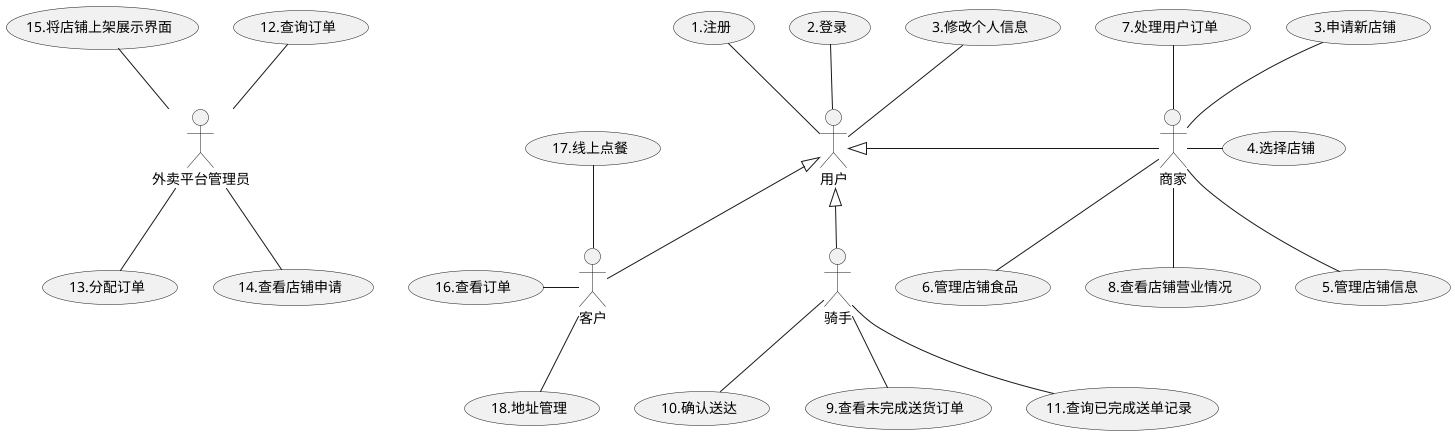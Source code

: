 @startuml
'https://plantuml.com/use-case-diagram
top to bottom direction



用户 -up- (3.修改个人信息)
用户 -up- (2.登录)
用户 -up- (1.注册)

骑手 -- (11.查询已完成送单记录)
骑手 -- (10.确认送达)
骑手 -- (9.查看未完成送货订单)

骑手 -up-|> 用户


:商家: as business
business -left-|> 用户

(3.申请新店铺) as (申请新店铺)
(6.管理店铺食品) as (管理店铺食品)
(7.处理用户订单) as (接单)
(8.查看店铺营业情况) as (查看店铺营业情况)
(4.选择店铺) as (选择店铺)
(5.管理店铺信息) as (管理店铺信息)

business -right- (选择店铺)
business -up- (申请新店铺)
business -- (管理店铺信息)
business -down- (管理店铺食品)
business -up- (接单)
business -down- (查看店铺营业情况)

客户 -up-|>用户
客户 -left-(16.查看订单)
客户 -up-(17.线上点餐)
客户 --(18.地址管理)

外卖平台管理员 -up- (12.查询订单)
外卖平台管理员 -down- (13.分配订单)
外卖平台管理员 -down- (14.查看店铺申请)
外卖平台管理员 -up- (15.将店铺上架展示界面)

@enduml